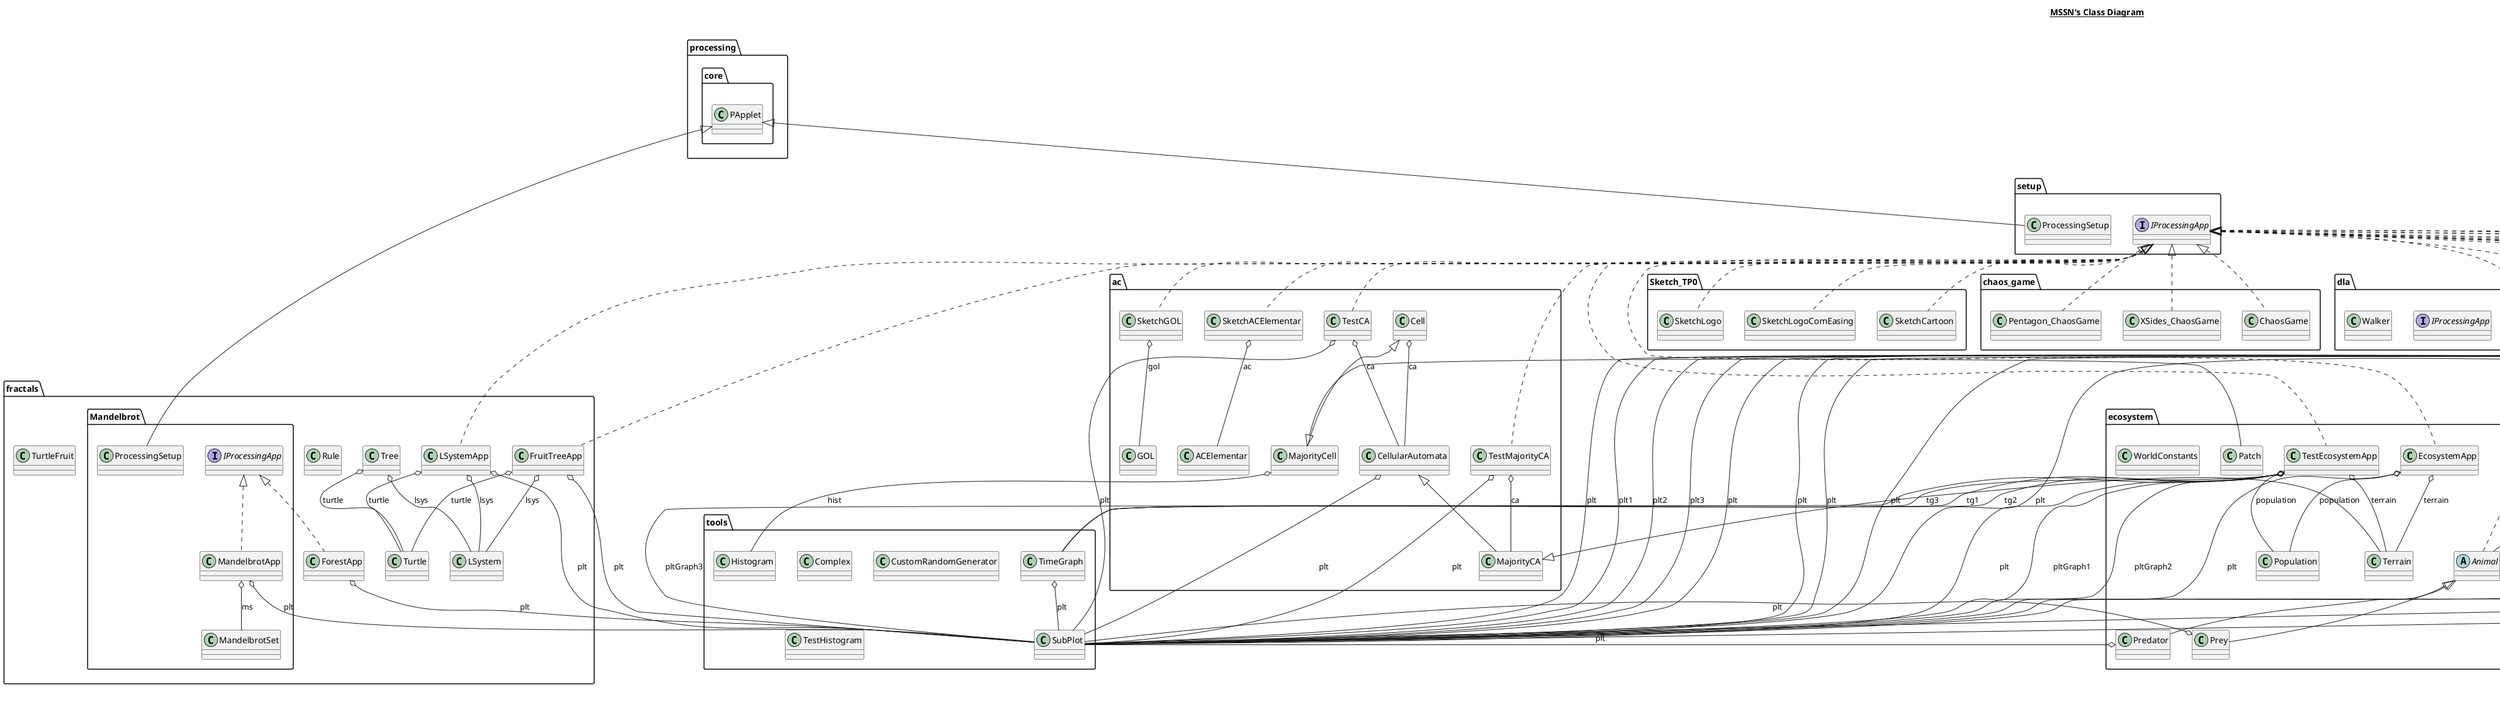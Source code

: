 @startuml

title __MSSN's Class Diagram__\n

  namespace Sketch_TP0 {
    class Sketch_TP0.SketchCartoon {
    }
  }
  

  namespace Sketch_TP0 {
    class Sketch_TP0.SketchLogo {
    }
  }
  

  namespace Sketch_TP0 {
    class Sketch_TP0.SketchLogoComEasing {
    }
  }
  

  namespace aa {
    class aa.Align {
    }
  }
  

  namespace aa {
    class aa.Arrive {
    }
  }
  

  namespace aa {
    class aa.AvoidObstacle {
    }
  }
  

  namespace aa {
    abstract class aa.Behavior {
    }
  }
  

  namespace aa {
    class aa.Boid {
    }
  }
  

  namespace aa {
    class aa.BoidAceleradorTravaoApp {
    }
  }
  

  namespace aa {
    class aa.BoidApp {
    }
  }
  

  namespace aa {
    class aa.BoidWanderSeekApp {
    }
  }
  

  namespace aa {
    class aa.Brake {
    }
  }
  

  namespace aa {
    class aa.Cohesion {
    }
  }
  

  namespace aa {
    class aa.DNA {
    }
  }
  

  namespace aa {
    class aa.DebuggingApp {
    }
  }
  

  namespace aa {
    class aa.Evade {
    }
  }
  

  namespace aa {
    class aa.Eye {
    }
  }
  

  namespace aa {
    class aa.Flee {
    }
  }
  

  namespace aa {
    class aa.Flock {
    }
  }
  

  namespace aa {
    class aa.FlockPredatorApp {
    }
  }
  

  namespace aa {
    class aa.FlockWASDApp {
    }
  }
  

  namespace aa {
    interface aa.IBehavior {
    }
  }
  

  namespace aa {
    class aa.Pursuit {
    }
  }
  

  namespace aa {
    class aa.ReynoldsTestApp {
    }
  }
  

  namespace aa {
    class aa.Seek {
    }
  }
  

  namespace aa {
    class aa.Separate {
    }
  }
  

  namespace aa {
    class aa.Wander {
    }
  }
  

  namespace ac {
    class ac.ACElementar {
    }
  }
  

  namespace ac {
    class ac.Cell {
    }
  }
  

  namespace ac {
    class ac.CellularAutomata {
    }
  }
  

  namespace ac {
    class ac.GOL {
    }
  }
  

  namespace ac {
    class ac.MajorityCA {
    }
  }
  

  namespace ac {
    class ac.MajorityCell {
    }
  }
  

  namespace ac {
    class ac.SketchACElementar {
    }
  }
  

  namespace ac {
    class ac.SketchGOL {
    }
  }
  

  namespace ac {
    class ac.TestCA {
    }
  }
  

  namespace ac {
    class ac.TestMajorityCA {
    }
  }
  

  namespace chaos_game {
    class chaos_game.ChaosGame {
    }
  }
  

  namespace chaos_game {
    class chaos_game.Pentagon_ChaosGame {
    }
  }
  

  namespace chaos_game {
    class chaos_game.XSides_ChaosGame {
    }
  }
  

  namespace dla {
    class dla.DLA {
    }
  }
  

  namespace dla {
    interface dla.IProcessingApp {
    }
  }
  

  namespace dla {
    class dla.Walker {
    }
  }
  

  namespace ecosystem {
    abstract class ecosystem.Animal {
    }
  }
  

  namespace ecosystem {
    class ecosystem.EcosystemApp {
    }
  }
  

  namespace ecosystem {
    interface ecosystem.IAnimal {
    }
  }
  

  namespace ecosystem {
    class ecosystem.Patch {
    }
  }
  

  namespace ecosystem {
    class ecosystem.Population {
    }
  }
  

  namespace ecosystem {
    class ecosystem.Predator {
    }
  }
  

  namespace ecosystem {
    class ecosystem.Prey {
    }
  }
  

  namespace ecosystem {
    class ecosystem.Terrain {
    }
  }
  

  namespace ecosystem {
    class ecosystem.TestEcosystemApp {
    }
  }
  

  namespace ecosystem {
    class ecosystem.WorldConstants {
    }
  }
  

  namespace fractals {
    class fractals.ForestApp {
    }
  }
  

  namespace fractals {
    class fractals.FruitTreeApp {
    }
  }
  

  namespace fractals {
    class fractals.LSystem {
    }
  }
  

  namespace fractals {
    class fractals.LSystemApp {
    }
  }
  

  namespace fractals {
    namespace Mandelbrot {
      interface fractals.Mandelbrot.IProcessingApp {
      }
    }
  }
  

  namespace fractals {
    namespace Mandelbrot {
      class fractals.Mandelbrot.MandelbrotApp {
      }
    }
  }
  

  namespace fractals {
    namespace Mandelbrot {
      class fractals.Mandelbrot.MandelbrotSet {
      }
    }
  }
  

  namespace fractals {
    namespace Mandelbrot {
      class fractals.Mandelbrot.ProcessingSetup {
      }
    }
  }
  

  namespace fractals {
    class fractals.Rule {
    }
  }
  

  namespace fractals {
    class fractals.Tree {
    }
  }
  

  namespace fractals {
    class fractals.Turtle {
    }
  }
  

  namespace fractals {
    class fractals.TurtleFruit {
    }
  }
  

  namespace physics {
    class physics.Air {
    }
  }
  

  namespace physics {
    class physics.Body {
    }
  }
  

  namespace physics {
    class physics.ControlGUIApp {
    }
  }
  

  namespace physics {
    class physics.FallingBodyApp {
    }
  }
  

  namespace physics {
    abstract class physics.Fluid {
    }
  }
  

  namespace physics {
    class physics.MotionControl {
    }
  }
  

  namespace physics {
    abstract class physics.Mover {
    }
  }
  

  namespace physics {
    class physics.PSControl {
    }
  }
  

  namespace physics {
    class physics.Particle {
    }
  }
  

  namespace physics {
    class physics.ParticleSystem {
    }
  }
  

  namespace physics {
    class physics.ParticleSystemApp {
    }
  }
  

  namespace physics {
    class physics.RigidBody {
    }
  }
  

  namespace physics {
    class physics.SolarSystemApp {
    }
  }
  

  namespace physics {
    class physics.Water {
    }
  }
  

  namespace setup {
    interface setup.IProcessingApp {
    }
  }
  

  namespace setup {
    class setup.ProcessingSetup {
    }
  }
  

  namespace tools {
    class tools.Complex {
    }
  }
  

  namespace tools {
    class tools.CustomRandomGenerator {
    }
  }
  

  namespace tools {
    class tools.Histogram {
    }
  }
  

  namespace tools {
    class tools.SubPlot {
    }
  }
  

  namespace tools {
    class tools.TestHistogram {
    }
  }
  

  namespace tools {
    class tools.TimeGraph {
    }
  }
  

  Sketch_TP0.SketchCartoon .up.|> setup.IProcessingApp
  Sketch_TP0.SketchLogo .up.|> setup.IProcessingApp
  Sketch_TP0.SketchLogoComEasing .up.|> setup.IProcessingApp
  aa.Align -up-|> aa.Behavior
  aa.Arrive -up-|> aa.Behavior
  aa.AvoidObstacle -up-|> aa.Behavior
  aa.Boid -up-|> physics.Body
  aa.Boid o-- aa.DNA : dna
  aa.Boid o-- aa.Eye : eye
  aa.Boid o-- tools.SubPlot : plt
  aa.BoidAceleradorTravaoApp .up.|> setup.IProcessingApp
  aa.BoidAceleradorTravaoApp o-- aa.Boid : b
  aa.BoidAceleradorTravaoApp o-- tools.SubPlot : plt
  aa.BoidAceleradorTravaoApp o-- physics.Body : target
  aa.BoidApp .up.|> setup.IProcessingApp
  aa.BoidApp o-- aa.Boid : b
  aa.BoidApp o-- tools.SubPlot : plt
  aa.BoidApp o-- physics.Body : target
  aa.BoidWanderSeekApp .up.|> setup.IProcessingApp
  aa.BoidWanderSeekApp o-- aa.Boid : b
  aa.BoidWanderSeekApp o-- tools.SubPlot : plt
  aa.BoidWanderSeekApp o-- physics.Body : target
  aa.Brake -up-|> aa.Behavior
  aa.Cohesion -up-|> aa.Behavior
  aa.DebuggingApp .up.|> setup.IProcessingApp
  aa.DebuggingApp o-- aa.Boid : boid
  aa.DebuggingApp o-- aa.Flock : flock
  aa.DebuggingApp o-- tools.SubPlot : plt
  aa.Evade -up-|> aa.Behavior
  aa.Eye o-- physics.Body : target
  aa.Eye o-- aa.Boid : me
  aa.Flee -up-|> aa.Behavior
  aa.FlockPredatorApp .up.|> setup.IProcessingApp
  aa.FlockPredatorApp o-- aa.Flock : flock
  aa.FlockPredatorApp o-- tools.SubPlot : plt
  aa.FlockPredatorApp o-- aa.Boid : predator
  aa.FlockWASDApp .up.|> setup.IProcessingApp
  aa.FlockWASDApp o-- aa.Boid : boidControl
  aa.FlockWASDApp o-- aa.Flock : flock
  aa.FlockWASDApp o-- tools.SubPlot : plt
  aa.Pursuit -up-|> aa.Behavior
  aa.ReynoldsTestApp .up.|> setup.IProcessingApp
  aa.ReynoldsTestApp o-- aa.Boid : boid
  aa.ReynoldsTestApp o-- aa.Flock : flock
  aa.ReynoldsTestApp o-- tools.SubPlot : plt1
  aa.ReynoldsTestApp o-- tools.SubPlot : plt2
  aa.ReynoldsTestApp o-- tools.SubPlot : plt3
  aa.ReynoldsTestApp o-- aa.Boid : pursuiter
  aa.ReynoldsTestApp o-- aa.Boid : seeker
  aa.ReynoldsTestApp o-- physics.Body : target
  aa.ReynoldsTestApp o-- aa.Boid : wander
  aa.Seek -up-|> aa.Behavior
  aa.Separate -up-|> aa.Behavior
  aa.Wander -up-|> aa.Behavior
  ac.Cell o-- ac.CellularAutomata : ca
  ac.CellularAutomata o-- tools.SubPlot : plt
  ac.MajorityCA -up-|> ac.CellularAutomata
  ac.MajorityCell -up-|> ac.Cell
  ac.MajorityCell o-- tools.Histogram : hist
  ac.SketchACElementar .up.|> setup.IProcessingApp
  ac.SketchACElementar o-- ac.ACElementar : ac
  ac.SketchGOL .up.|> setup.IProcessingApp
  ac.SketchGOL o-- ac.GOL : gol
  ac.TestCA .up.|> setup.IProcessingApp
  ac.TestCA o-- ac.CellularAutomata : ca
  ac.TestCA o-- tools.SubPlot : plt
  ac.TestMajorityCA .up.|> setup.IProcessingApp
  ac.TestMajorityCA o-- ac.MajorityCA : ca
  ac.TestMajorityCA o-- tools.SubPlot : plt
  chaos_game.ChaosGame .up.|> setup.IProcessingApp
  chaos_game.Pentagon_ChaosGame .up.|> setup.IProcessingApp
  chaos_game.XSides_ChaosGame .up.|> setup.IProcessingApp
  dla.DLA .up.|> setup.IProcessingApp
  dla.Walker o-- dla.Walker.State : state
  ecosystem.Animal .up.|> ecosystem.IAnimal
  ecosystem.Animal -up-|> aa.Boid
  ecosystem.EcosystemApp .up.|> setup.IProcessingApp
  ecosystem.EcosystemApp o-- tools.SubPlot : plt
  ecosystem.EcosystemApp o-- ecosystem.Population : population
  ecosystem.EcosystemApp o-- ecosystem.Terrain : terrain
  ecosystem.Patch -up-|> ac.MajorityCell
  ecosystem.Predator -up-|> ecosystem.Animal
  ecosystem.Predator o-- tools.SubPlot : plt
  ecosystem.Prey -up-|> ecosystem.Animal
  ecosystem.Prey o-- tools.SubPlot : plt
  ecosystem.Terrain -up-|> ac.MajorityCA
  ecosystem.TestEcosystemApp .up.|> setup.IProcessingApp
  ecosystem.TestEcosystemApp o-- tools.SubPlot : plt
  ecosystem.TestEcosystemApp o-- tools.SubPlot : pltGraph1
  ecosystem.TestEcosystemApp o-- tools.SubPlot : pltGraph2
  ecosystem.TestEcosystemApp o-- tools.SubPlot : pltGraph3
  ecosystem.TestEcosystemApp o-- ecosystem.Population : population
  ecosystem.TestEcosystemApp o-- ecosystem.Terrain : terrain
  ecosystem.TestEcosystemApp o-- tools.TimeGraph : tg1
  ecosystem.TestEcosystemApp o-- tools.TimeGraph : tg2
  ecosystem.TestEcosystemApp o-- tools.TimeGraph : tg3
  fractals.ForestApp .up.|> fractals.Mandelbrot.IProcessingApp
  fractals.ForestApp o-- tools.SubPlot : plt
  fractals.FruitTreeApp .up.|> setup.IProcessingApp
  fractals.FruitTreeApp o-- fractals.LSystem : lsys
  fractals.FruitTreeApp o-- tools.SubPlot : plt
  fractals.FruitTreeApp o-- fractals.Turtle : turtle
  fractals.LSystemApp .up.|> setup.IProcessingApp
  fractals.LSystemApp o-- fractals.LSystem : lsys
  fractals.LSystemApp o-- tools.SubPlot : plt
  fractals.LSystemApp o-- fractals.Turtle : turtle
  fractals.Mandelbrot.MandelbrotApp .up.|> fractals.Mandelbrot.IProcessingApp
  fractals.Mandelbrot.MandelbrotApp o-- fractals.Mandelbrot.MandelbrotSet : ms
  fractals.Mandelbrot.MandelbrotApp o-- tools.SubPlot : plt
  fractals.Mandelbrot.ProcessingSetup -up-|> processing.core.PApplet
  fractals.Tree o-- fractals.LSystem : lsys
  fractals.Tree o-- fractals.Turtle : turtle
  physics.Air -up-|> physics.Fluid
  physics.Body -up-|> physics.Mover
  physics.ControlGUIApp .up.|> setup.IProcessingApp
  physics.ControlGUIApp o-- physics.RigidBody.ControlType : ct
  physics.ControlGUIApp o-- physics.MotionControl : mc
  physics.ControlGUIApp o-- physics.RigidBody : rb
  physics.FallingBodyApp .up.|> setup.IProcessingApp
  physics.FallingBodyApp o-- physics.Air : air
  physics.FallingBodyApp o-- physics.Body : ball
  physics.FallingBodyApp o-- tools.SubPlot : plt
  physics.FallingBodyApp o-- physics.Water : water
  physics.MotionControl o-- physics.RigidBody.ControlType : ct
  physics.MotionControl o-- physics.RigidBody : rb
  physics.Particle -up-|> physics.Body
  physics.ParticleSystem -up-|> physics.Body
  physics.ParticleSystem o-- physics.PSControl : psc
  physics.ParticleSystemApp .up.|> setup.IProcessingApp
  physics.ParticleSystemApp o-- tools.SubPlot : plt
  physics.SolarSystemApp .up.|> setup.IProcessingApp
  physics.SolarSystemApp o-- physics.Body : earth
  physics.SolarSystemApp o-- physics.Body : jupiter
  physics.SolarSystemApp o-- physics.Body : mars
  physics.SolarSystemApp o-- physics.Body : mercury
  physics.SolarSystemApp o-- physics.Body : neptune
  physics.SolarSystemApp o-- tools.SubPlot : plt
  physics.SolarSystemApp o-- physics.PSControl : psc
  physics.SolarSystemApp o-- physics.Body : saturn
  physics.SolarSystemApp o-- physics.Body : sun
  physics.SolarSystemApp o-- physics.Body : uranus
  physics.SolarSystemApp o-- physics.Body : venus
  physics.Water -up-|> physics.Fluid
  setup.ProcessingSetup -up-|> processing.core.PApplet
  tools.TimeGraph o-- tools.SubPlot : plt


right footer


PlantUML diagram generated by SketchIt! (https://bitbucket.org/pmesmeur/sketch.it)
For more information about this tool, please contact philippe.mesmeur@gmail.com
endfooter

@enduml
